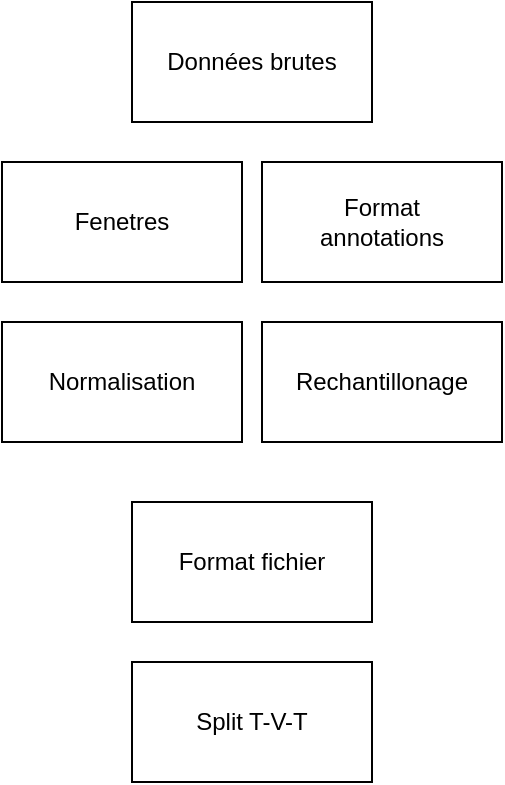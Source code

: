 <mxfile version="24.6.4" type="device">
  <diagram name="Page-1" id="ZPetlluUW89bsomruErj">
    <mxGraphModel dx="1114" dy="1113" grid="1" gridSize="10" guides="1" tooltips="1" connect="1" arrows="1" fold="1" page="1" pageScale="1" pageWidth="827" pageHeight="1169" math="0" shadow="0">
      <root>
        <mxCell id="0" />
        <mxCell id="1" parent="0" />
        <mxCell id="dirFS9xVtUrTlhrU28fw-1" value="Données brutes" style="rounded=0;whiteSpace=wrap;html=1;" vertex="1" parent="1">
          <mxGeometry x="300" y="90" width="120" height="60" as="geometry" />
        </mxCell>
        <mxCell id="dirFS9xVtUrTlhrU28fw-2" value="Fenetres" style="rounded=0;whiteSpace=wrap;html=1;" vertex="1" parent="1">
          <mxGeometry x="235" y="170" width="120" height="60" as="geometry" />
        </mxCell>
        <mxCell id="dirFS9xVtUrTlhrU28fw-3" value="Format&lt;div&gt;annotations&lt;/div&gt;" style="rounded=0;whiteSpace=wrap;html=1;" vertex="1" parent="1">
          <mxGeometry x="365" y="170" width="120" height="60" as="geometry" />
        </mxCell>
        <mxCell id="dirFS9xVtUrTlhrU28fw-4" value="Normalisation" style="rounded=0;whiteSpace=wrap;html=1;" vertex="1" parent="1">
          <mxGeometry x="235" y="250" width="120" height="60" as="geometry" />
        </mxCell>
        <mxCell id="dirFS9xVtUrTlhrU28fw-5" value="Rechantillonage" style="rounded=0;whiteSpace=wrap;html=1;" vertex="1" parent="1">
          <mxGeometry x="365" y="250" width="120" height="60" as="geometry" />
        </mxCell>
        <mxCell id="dirFS9xVtUrTlhrU28fw-6" value="Split T-V-T" style="rounded=0;whiteSpace=wrap;html=1;" vertex="1" parent="1">
          <mxGeometry x="300" y="420" width="120" height="60" as="geometry" />
        </mxCell>
        <mxCell id="dirFS9xVtUrTlhrU28fw-7" value="Format fichier" style="rounded=0;whiteSpace=wrap;html=1;" vertex="1" parent="1">
          <mxGeometry x="300" y="340" width="120" height="60" as="geometry" />
        </mxCell>
      </root>
    </mxGraphModel>
  </diagram>
</mxfile>
